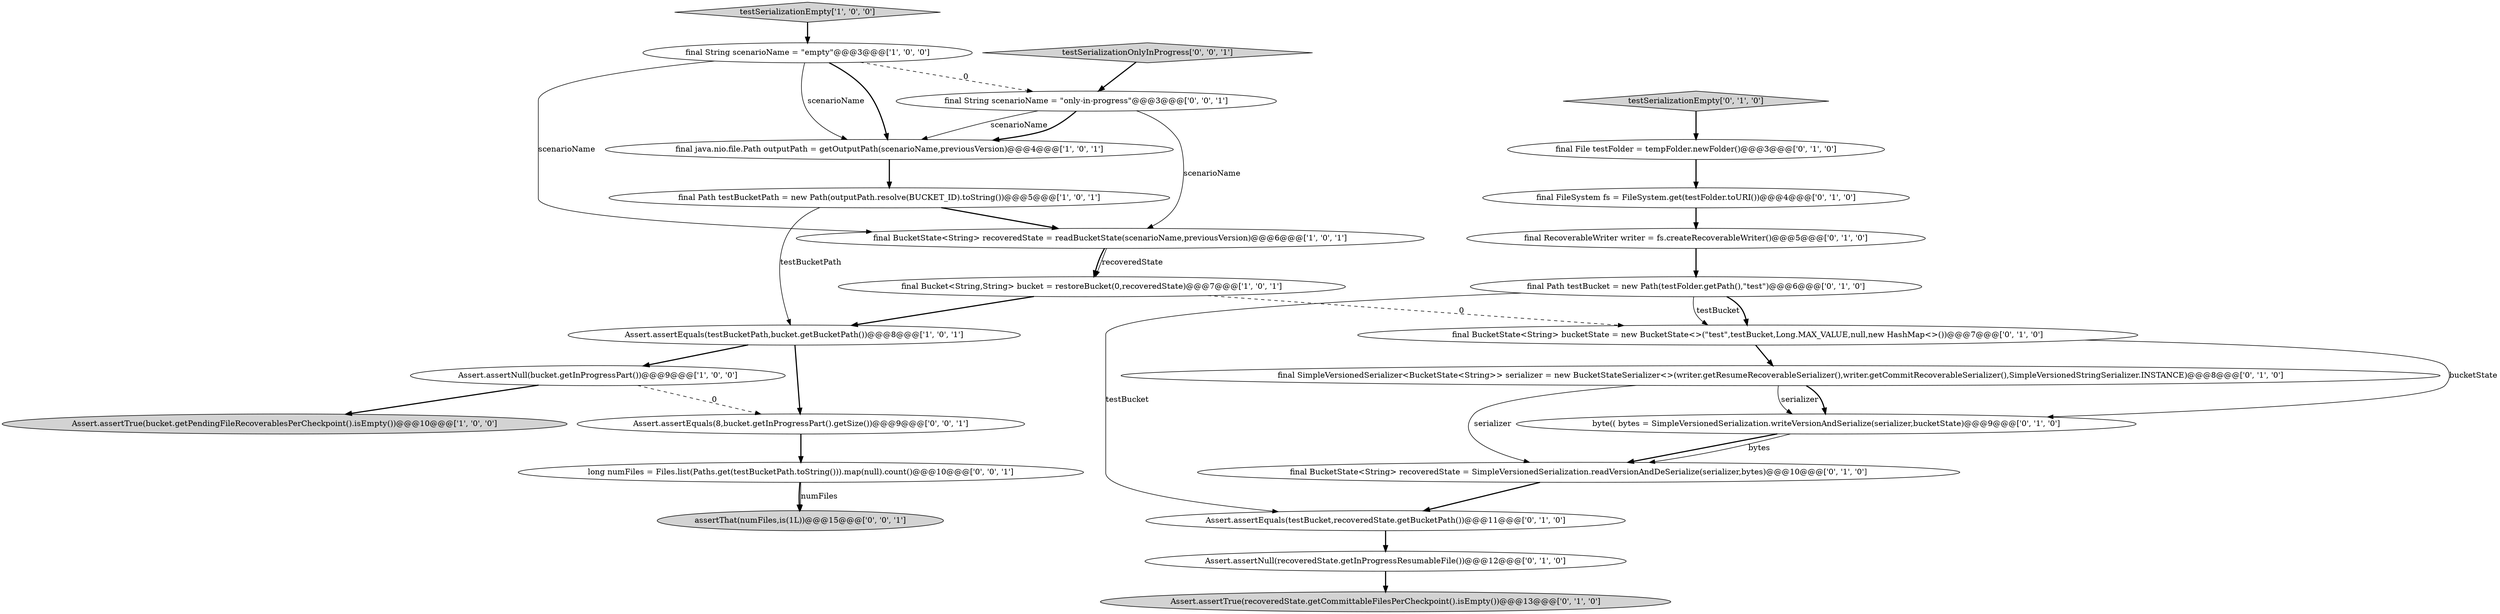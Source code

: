 digraph {
4 [style = filled, label = "final Path testBucketPath = new Path(outputPath.resolve(BUCKET_ID).toString())@@@5@@@['1', '0', '1']", fillcolor = white, shape = ellipse image = "AAA0AAABBB1BBB"];
3 [style = filled, label = "final String scenarioName = \"empty\"@@@3@@@['1', '0', '0']", fillcolor = white, shape = ellipse image = "AAA0AAABBB1BBB"];
7 [style = filled, label = "Assert.assertEquals(testBucketPath,bucket.getBucketPath())@@@8@@@['1', '0', '1']", fillcolor = white, shape = ellipse image = "AAA0AAABBB1BBB"];
15 [style = filled, label = "final BucketState<String> bucketState = new BucketState<>(\"test\",testBucket,Long.MAX_VALUE,null,new HashMap<>())@@@7@@@['0', '1', '0']", fillcolor = white, shape = ellipse image = "AAA1AAABBB2BBB"];
10 [style = filled, label = "final FileSystem fs = FileSystem.get(testFolder.toURI())@@@4@@@['0', '1', '0']", fillcolor = white, shape = ellipse image = "AAA0AAABBB2BBB"];
21 [style = filled, label = "Assert.assertEquals(8,bucket.getInProgressPart().getSize())@@@9@@@['0', '0', '1']", fillcolor = white, shape = ellipse image = "AAA0AAABBB3BBB"];
18 [style = filled, label = "Assert.assertTrue(recoveredState.getCommittableFilesPerCheckpoint().isEmpty())@@@13@@@['0', '1', '0']", fillcolor = lightgray, shape = ellipse image = "AAA1AAABBB2BBB"];
6 [style = filled, label = "testSerializationEmpty['1', '0', '0']", fillcolor = lightgray, shape = diamond image = "AAA0AAABBB1BBB"];
12 [style = filled, label = "Assert.assertNull(recoveredState.getInProgressResumableFile())@@@12@@@['0', '1', '0']", fillcolor = white, shape = ellipse image = "AAA1AAABBB2BBB"];
24 [style = filled, label = "final String scenarioName = \"only-in-progress\"@@@3@@@['0', '0', '1']", fillcolor = white, shape = ellipse image = "AAA0AAABBB3BBB"];
11 [style = filled, label = "final SimpleVersionedSerializer<BucketState<String>> serializer = new BucketStateSerializer<>(writer.getResumeRecoverableSerializer(),writer.getCommitRecoverableSerializer(),SimpleVersionedStringSerializer.INSTANCE)@@@8@@@['0', '1', '0']", fillcolor = white, shape = ellipse image = "AAA0AAABBB2BBB"];
13 [style = filled, label = "testSerializationEmpty['0', '1', '0']", fillcolor = lightgray, shape = diamond image = "AAA0AAABBB2BBB"];
2 [style = filled, label = "final BucketState<String> recoveredState = readBucketState(scenarioName,previousVersion)@@@6@@@['1', '0', '1']", fillcolor = white, shape = ellipse image = "AAA0AAABBB1BBB"];
16 [style = filled, label = "Assert.assertEquals(testBucket,recoveredState.getBucketPath())@@@11@@@['0', '1', '0']", fillcolor = white, shape = ellipse image = "AAA1AAABBB2BBB"];
14 [style = filled, label = "final File testFolder = tempFolder.newFolder()@@@3@@@['0', '1', '0']", fillcolor = white, shape = ellipse image = "AAA0AAABBB2BBB"];
25 [style = filled, label = "long numFiles = Files.list(Paths.get(testBucketPath.toString())).map(null).count()@@@10@@@['0', '0', '1']", fillcolor = white, shape = ellipse image = "AAA0AAABBB3BBB"];
19 [style = filled, label = "byte(( bytes = SimpleVersionedSerialization.writeVersionAndSerialize(serializer,bucketState)@@@9@@@['0', '1', '0']", fillcolor = white, shape = ellipse image = "AAA0AAABBB2BBB"];
5 [style = filled, label = "final Bucket<String,String> bucket = restoreBucket(0,recoveredState)@@@7@@@['1', '0', '1']", fillcolor = white, shape = ellipse image = "AAA0AAABBB1BBB"];
0 [style = filled, label = "Assert.assertTrue(bucket.getPendingFileRecoverablesPerCheckpoint().isEmpty())@@@10@@@['1', '0', '0']", fillcolor = lightgray, shape = ellipse image = "AAA0AAABBB1BBB"];
17 [style = filled, label = "final Path testBucket = new Path(testFolder.getPath(),\"test\")@@@6@@@['0', '1', '0']", fillcolor = white, shape = ellipse image = "AAA0AAABBB2BBB"];
22 [style = filled, label = "testSerializationOnlyInProgress['0', '0', '1']", fillcolor = lightgray, shape = diamond image = "AAA0AAABBB3BBB"];
1 [style = filled, label = "Assert.assertNull(bucket.getInProgressPart())@@@9@@@['1', '0', '0']", fillcolor = white, shape = ellipse image = "AAA0AAABBB1BBB"];
8 [style = filled, label = "final java.nio.file.Path outputPath = getOutputPath(scenarioName,previousVersion)@@@4@@@['1', '0', '1']", fillcolor = white, shape = ellipse image = "AAA0AAABBB1BBB"];
9 [style = filled, label = "final RecoverableWriter writer = fs.createRecoverableWriter()@@@5@@@['0', '1', '0']", fillcolor = white, shape = ellipse image = "AAA0AAABBB2BBB"];
23 [style = filled, label = "assertThat(numFiles,is(1L))@@@15@@@['0', '0', '1']", fillcolor = lightgray, shape = ellipse image = "AAA0AAABBB3BBB"];
20 [style = filled, label = "final BucketState<String> recoveredState = SimpleVersionedSerialization.readVersionAndDeSerialize(serializer,bytes)@@@10@@@['0', '1', '0']", fillcolor = white, shape = ellipse image = "AAA0AAABBB2BBB"];
25->23 [style = bold, label=""];
11->20 [style = solid, label="serializer"];
4->7 [style = solid, label="testBucketPath"];
8->4 [style = bold, label=""];
20->16 [style = bold, label=""];
22->24 [style = bold, label=""];
2->5 [style = bold, label=""];
10->9 [style = bold, label=""];
19->20 [style = bold, label=""];
3->24 [style = dashed, label="0"];
1->21 [style = dashed, label="0"];
17->16 [style = solid, label="testBucket"];
11->19 [style = solid, label="serializer"];
24->2 [style = solid, label="scenarioName"];
7->21 [style = bold, label=""];
4->2 [style = bold, label=""];
17->15 [style = solid, label="testBucket"];
16->12 [style = bold, label=""];
15->19 [style = solid, label="bucketState"];
21->25 [style = bold, label=""];
24->8 [style = solid, label="scenarioName"];
25->23 [style = solid, label="numFiles"];
15->11 [style = bold, label=""];
17->15 [style = bold, label=""];
9->17 [style = bold, label=""];
11->19 [style = bold, label=""];
6->3 [style = bold, label=""];
3->8 [style = bold, label=""];
12->18 [style = bold, label=""];
3->8 [style = solid, label="scenarioName"];
19->20 [style = solid, label="bytes"];
7->1 [style = bold, label=""];
13->14 [style = bold, label=""];
14->10 [style = bold, label=""];
24->8 [style = bold, label=""];
5->15 [style = dashed, label="0"];
5->7 [style = bold, label=""];
2->5 [style = solid, label="recoveredState"];
3->2 [style = solid, label="scenarioName"];
1->0 [style = bold, label=""];
}
